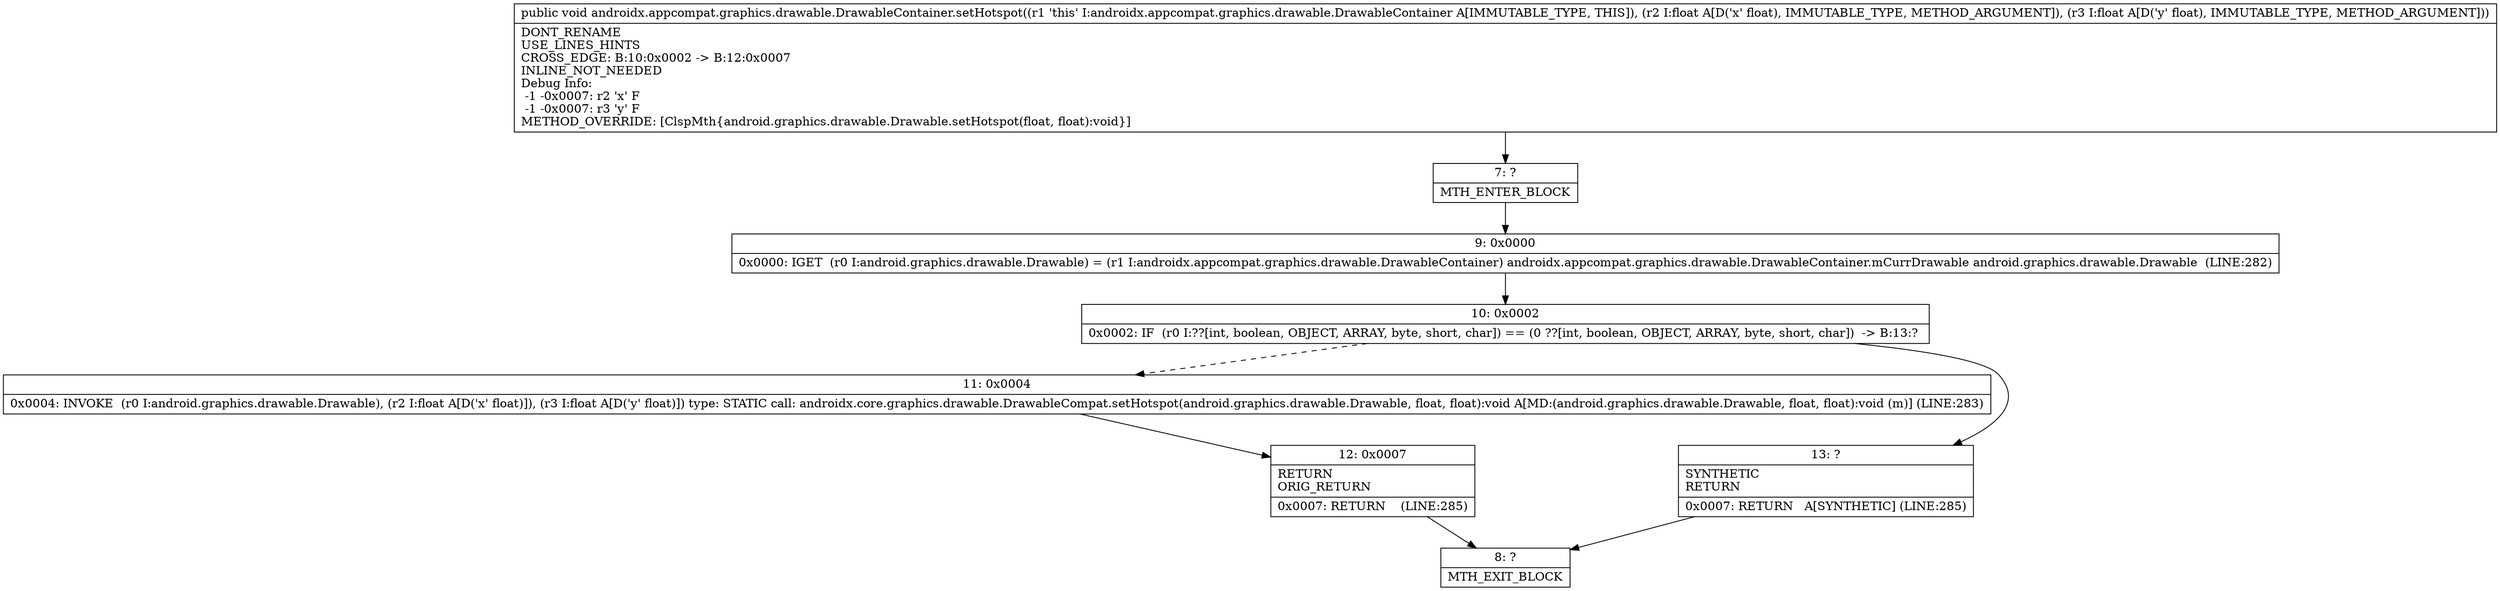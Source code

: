 digraph "CFG forandroidx.appcompat.graphics.drawable.DrawableContainer.setHotspot(FF)V" {
Node_7 [shape=record,label="{7\:\ ?|MTH_ENTER_BLOCK\l}"];
Node_9 [shape=record,label="{9\:\ 0x0000|0x0000: IGET  (r0 I:android.graphics.drawable.Drawable) = (r1 I:androidx.appcompat.graphics.drawable.DrawableContainer) androidx.appcompat.graphics.drawable.DrawableContainer.mCurrDrawable android.graphics.drawable.Drawable  (LINE:282)\l}"];
Node_10 [shape=record,label="{10\:\ 0x0002|0x0002: IF  (r0 I:??[int, boolean, OBJECT, ARRAY, byte, short, char]) == (0 ??[int, boolean, OBJECT, ARRAY, byte, short, char])  \-\> B:13:? \l}"];
Node_11 [shape=record,label="{11\:\ 0x0004|0x0004: INVOKE  (r0 I:android.graphics.drawable.Drawable), (r2 I:float A[D('x' float)]), (r3 I:float A[D('y' float)]) type: STATIC call: androidx.core.graphics.drawable.DrawableCompat.setHotspot(android.graphics.drawable.Drawable, float, float):void A[MD:(android.graphics.drawable.Drawable, float, float):void (m)] (LINE:283)\l}"];
Node_12 [shape=record,label="{12\:\ 0x0007|RETURN\lORIG_RETURN\l|0x0007: RETURN    (LINE:285)\l}"];
Node_8 [shape=record,label="{8\:\ ?|MTH_EXIT_BLOCK\l}"];
Node_13 [shape=record,label="{13\:\ ?|SYNTHETIC\lRETURN\l|0x0007: RETURN   A[SYNTHETIC] (LINE:285)\l}"];
MethodNode[shape=record,label="{public void androidx.appcompat.graphics.drawable.DrawableContainer.setHotspot((r1 'this' I:androidx.appcompat.graphics.drawable.DrawableContainer A[IMMUTABLE_TYPE, THIS]), (r2 I:float A[D('x' float), IMMUTABLE_TYPE, METHOD_ARGUMENT]), (r3 I:float A[D('y' float), IMMUTABLE_TYPE, METHOD_ARGUMENT]))  | DONT_RENAME\lUSE_LINES_HINTS\lCROSS_EDGE: B:10:0x0002 \-\> B:12:0x0007\lINLINE_NOT_NEEDED\lDebug Info:\l  \-1 \-0x0007: r2 'x' F\l  \-1 \-0x0007: r3 'y' F\lMETHOD_OVERRIDE: [ClspMth\{android.graphics.drawable.Drawable.setHotspot(float, float):void\}]\l}"];
MethodNode -> Node_7;Node_7 -> Node_9;
Node_9 -> Node_10;
Node_10 -> Node_11[style=dashed];
Node_10 -> Node_13;
Node_11 -> Node_12;
Node_12 -> Node_8;
Node_13 -> Node_8;
}


